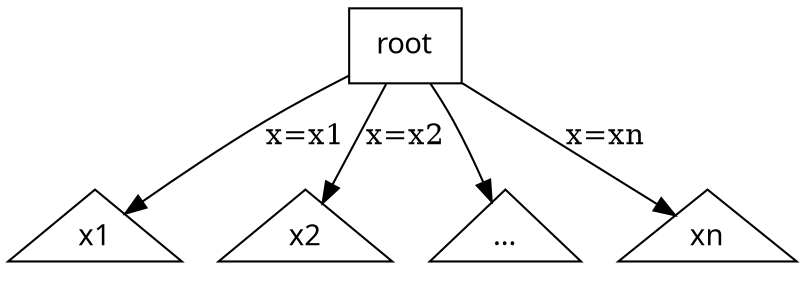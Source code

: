 digraph a{
    rankdir = TB
    node[fontname="fangsong",shape=rectangle]
    "root" 
    node[shape=triangle]
    "root"-> "x1"[label="x=x1"]
    "root"-> "x2"[label="x=x2"]
    "root"-> "..."
    "root"-> "xn"[label="x=xn"]
}
